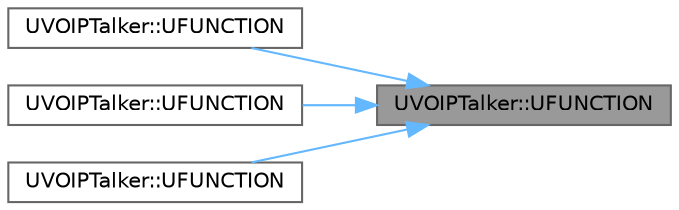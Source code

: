 digraph "UVOIPTalker::UFUNCTION"
{
 // INTERACTIVE_SVG=YES
 // LATEX_PDF_SIZE
  bgcolor="transparent";
  edge [fontname=Helvetica,fontsize=10,labelfontname=Helvetica,labelfontsize=10];
  node [fontname=Helvetica,fontsize=10,shape=box,height=0.2,width=0.4];
  rankdir="RL";
  Node1 [id="Node000001",label="UVOIPTalker::UFUNCTION",height=0.2,width=0.4,color="gray40", fillcolor="grey60", style="filled", fontcolor="black",tooltip=" "];
  Node1 -> Node2 [id="edge1_Node000001_Node000002",dir="back",color="steelblue1",style="solid",tooltip=" "];
  Node2 [id="Node000002",label="UVOIPTalker::UFUNCTION",height=0.2,width=0.4,color="grey40", fillcolor="white", style="filled",URL="$d4/dea/classUVOIPTalker.html#a579c9e1acf9f3ed6598673d209f41b4c",tooltip=" "];
  Node1 -> Node3 [id="edge2_Node000001_Node000003",dir="back",color="steelblue1",style="solid",tooltip=" "];
  Node3 [id="Node000003",label="UVOIPTalker::UFUNCTION",height=0.2,width=0.4,color="grey40", fillcolor="white", style="filled",URL="$d4/dea/classUVOIPTalker.html#a5312072419d2b937f3490337d62360ba",tooltip=" "];
  Node1 -> Node4 [id="edge3_Node000001_Node000004",dir="back",color="steelblue1",style="solid",tooltip=" "];
  Node4 [id="Node000004",label="UVOIPTalker::UFUNCTION",height=0.2,width=0.4,color="grey40", fillcolor="white", style="filled",URL="$d4/dea/classUVOIPTalker.html#a4881819c42d54716a9cafc6ab3797f8e",tooltip=" "];
}
